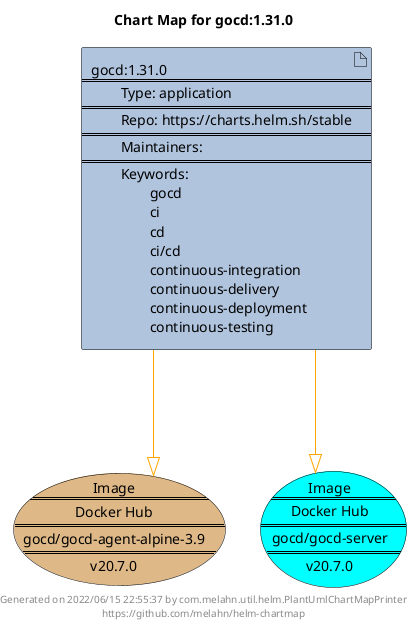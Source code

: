 @startuml
skinparam linetype ortho
skinparam backgroundColor white
skinparam usecaseBorderColor black
skinparam usecaseArrowColor LightSlateGray
skinparam artifactBorderColor black
skinparam artifactArrowColor LightSlateGray

title Chart Map for gocd:1.31.0

'There is one referenced Helm Chart
artifact "gocd:1.31.0\n====\n\tType: application\n====\n\tRepo: https://charts.helm.sh/stable\n====\n\tMaintainers: \n====\n\tKeywords: \n\t\tgocd\n\t\tci\n\t\tcd\n\t\tci/cd\n\t\tcontinuous-integration\n\t\tcontinuous-delivery\n\t\tcontinuous-deployment\n\t\tcontinuous-testing" as gocd_1_31_0 #LightSteelBlue

'There are 2 referenced Docker Images
usecase "Image\n====\nDocker Hub\n====\ngocd/gocd-agent-alpine-3.9\n====\nv20.7.0" as gocd_gocd_agent_alpine_3_9_v20_7_0 #BurlyWood
usecase "Image\n====\nDocker Hub\n====\ngocd/gocd-server\n====\nv20.7.0" as gocd_gocd_server_v20_7_0 #Aqua

'Chart Dependencies
gocd_1_31_0--[#orange]-|>gocd_gocd_agent_alpine_3_9_v20_7_0
gocd_1_31_0--[#orange]-|>gocd_gocd_server_v20_7_0

center footer Generated on 2022/06/15 22:55:37 by com.melahn.util.helm.PlantUmlChartMapPrinter\nhttps://github.com/melahn/helm-chartmap
@enduml
